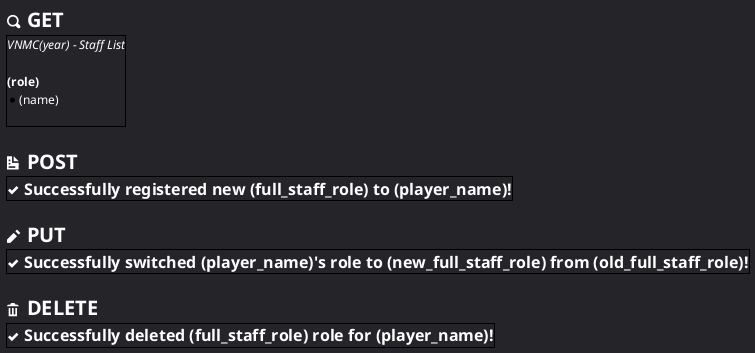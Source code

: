 @startsalt staff
	<style>
		saltDiagram {
			BackgroundColor #242429
		}
	</style>
	{
		= <color:#ffffff><&magnifying-glass> GET
		{+
			==== <color:#ffffff>VNMC(year) - Staff List
			.
			<color:#ffffff>**(role)**
			*<color:#ffffff>(name)
			/' rest of roles and members '/ .
		}
		.
		= <color:#ffffff><&document> POST
		{+
			== <color:#ffffff><&check> Successfully registered new (full_staff_role) to (player_name)!
		}
		.
		= <color:#ffffff><&pencil> PUT
		{+
			== <color:#ffffff><&check> Successfully switched (player_name)'s role to (new_full_staff_role) from (old_full_staff_role)!	
		}
		.
		= <color:#ffffff><&trash> DELETE
		{+
			== <color:#ffffff><&check> Successfully deleted (full_staff_role) role for (player_name)!
		}
	}
@endsalt